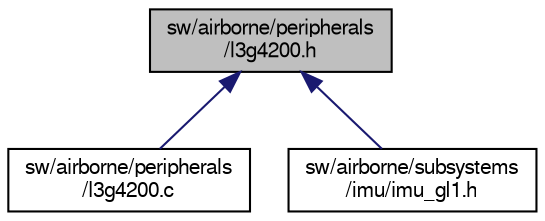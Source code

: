 digraph "sw/airborne/peripherals/l3g4200.h"
{
  edge [fontname="FreeSans",fontsize="10",labelfontname="FreeSans",labelfontsize="10"];
  node [fontname="FreeSans",fontsize="10",shape=record];
  Node1 [label="sw/airborne/peripherals\l/l3g4200.h",height=0.2,width=0.4,color="black", fillcolor="grey75", style="filled", fontcolor="black"];
  Node1 -> Node2 [dir="back",color="midnightblue",fontsize="10",style="solid",fontname="FreeSans"];
  Node2 [label="sw/airborne/peripherals\l/l3g4200.c",height=0.2,width=0.4,color="black", fillcolor="white", style="filled",URL="$l3g4200_8c.html",tooltip="Driver for L3G4200 from ST. "];
  Node1 -> Node3 [dir="back",color="midnightblue",fontsize="10",style="solid",fontname="FreeSans"];
  Node3 [label="sw/airborne/subsystems\l/imu/imu_gl1.h",height=0.2,width=0.4,color="black", fillcolor="white", style="filled",URL="$imu__gl1_8h.html",tooltip="Interface for I2c IMU using using L3G4200, ADXL345, HMC5883 and BMP085. "];
}
